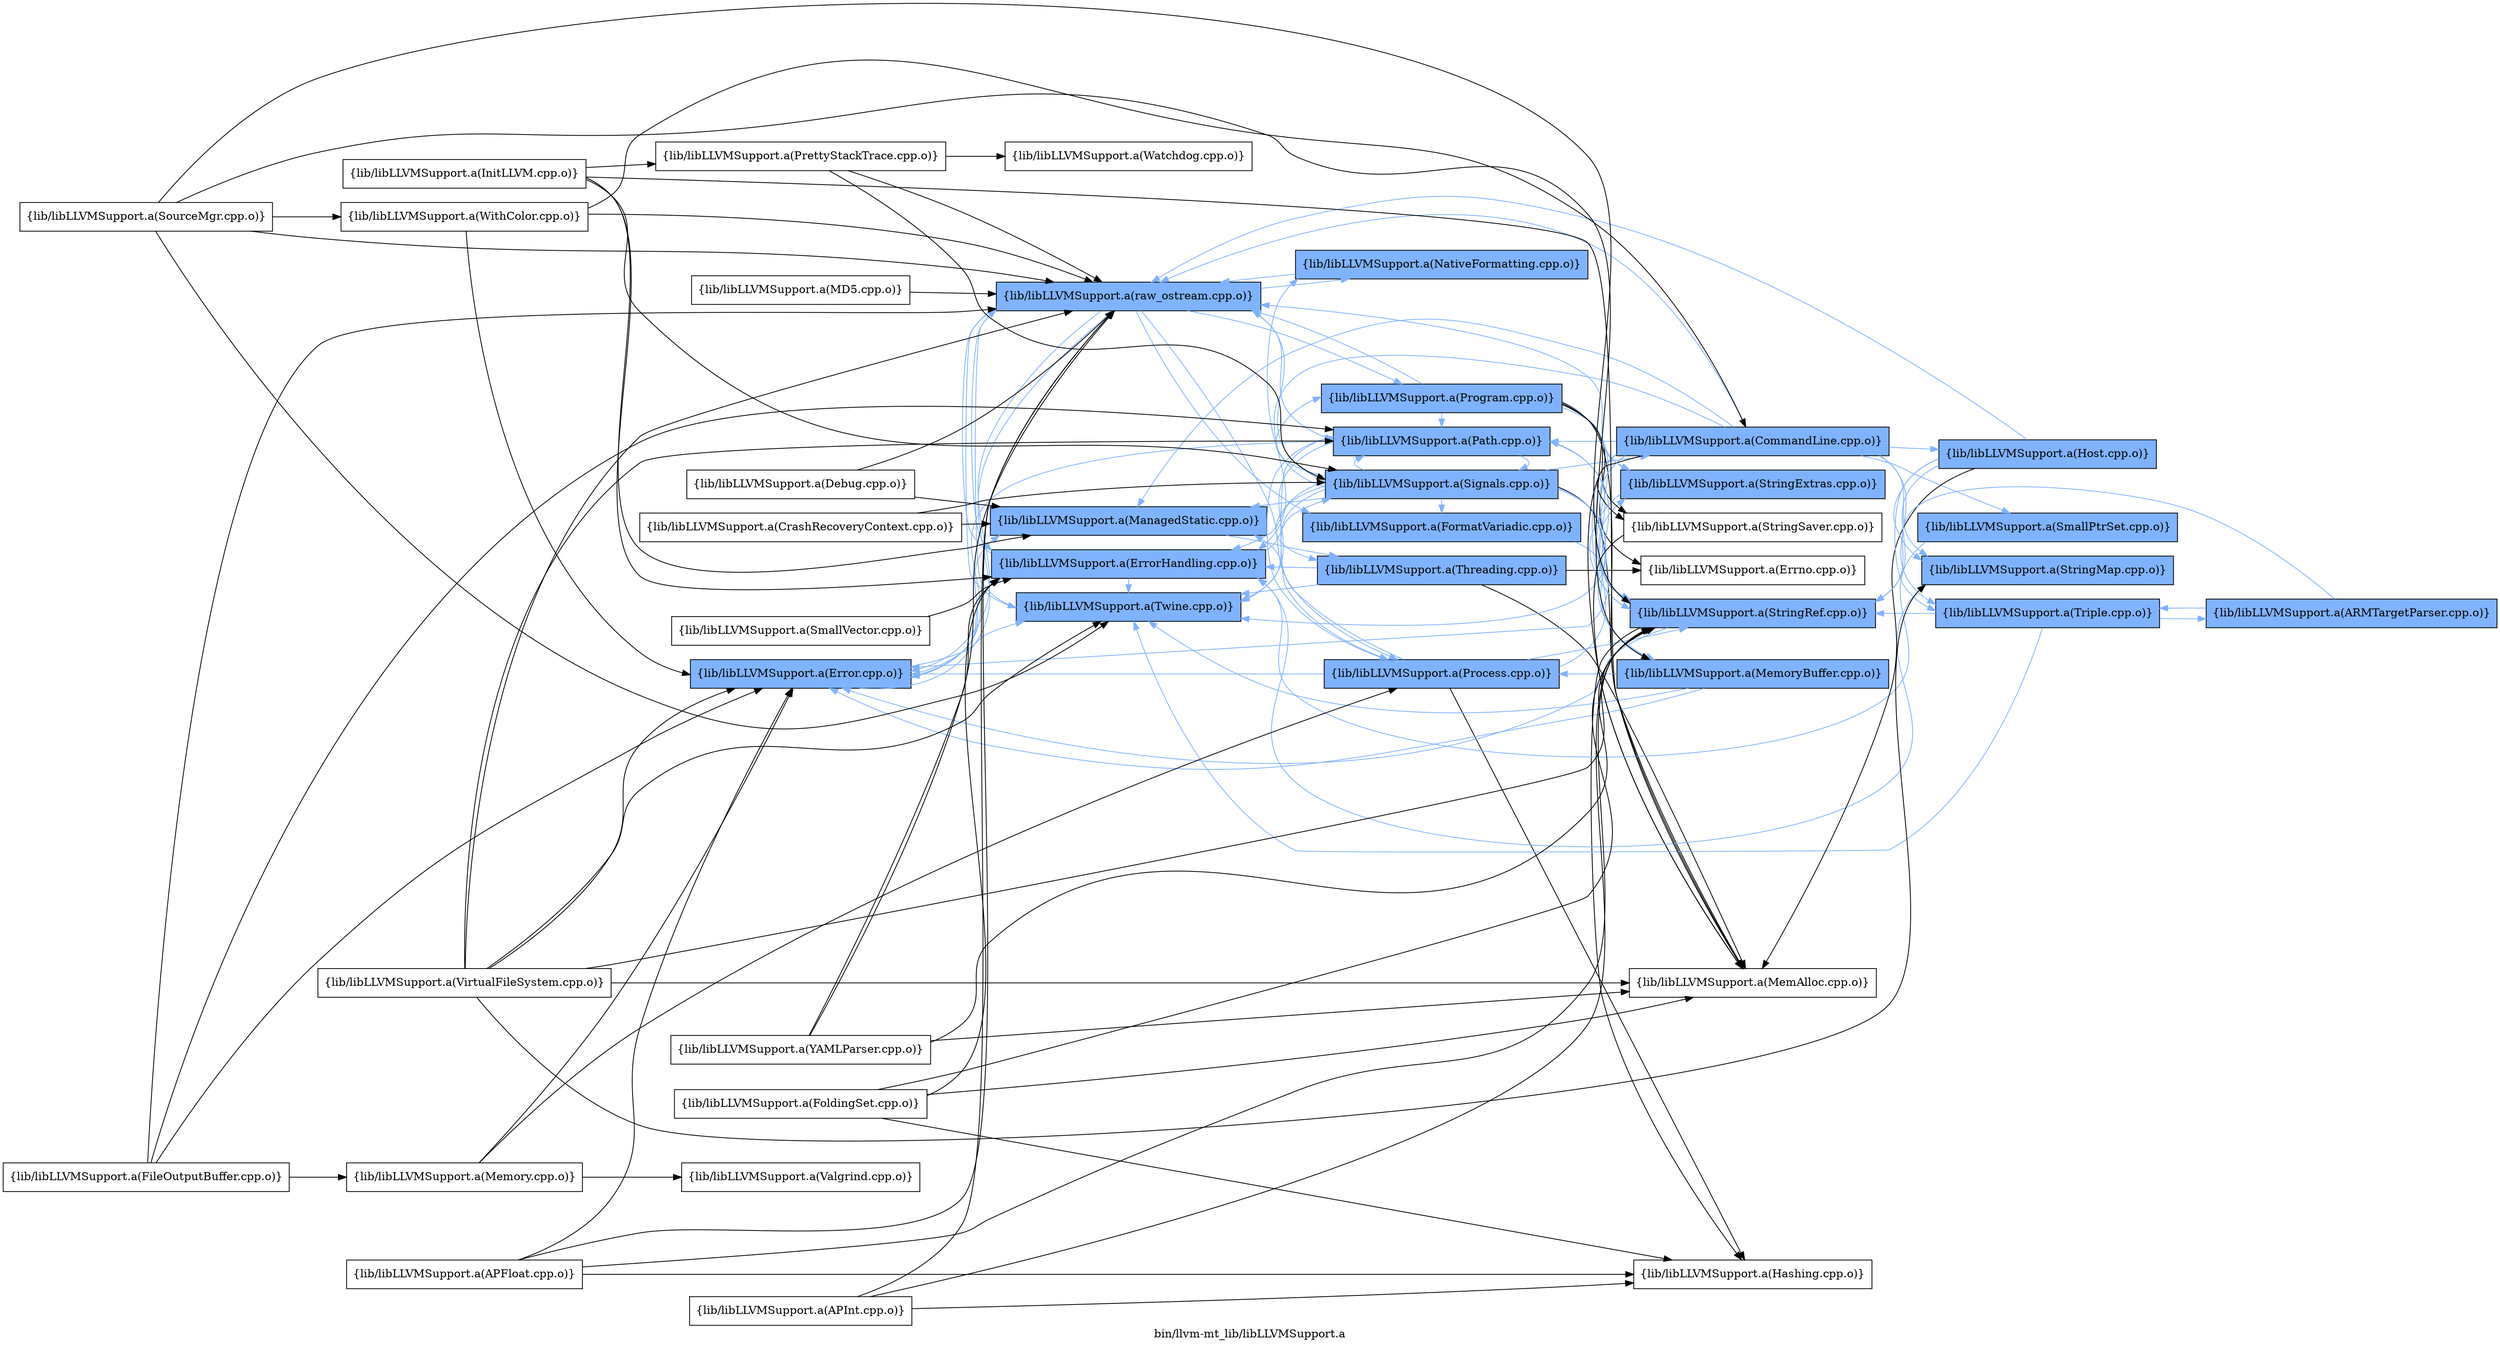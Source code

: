 digraph "bin/llvm-mt_lib/libLLVMSupport.a" {
	label="bin/llvm-mt_lib/libLLVMSupport.a";
	rankdir=LR;
	{ rank=same; Node0x55e2881289a8;  }
	{ rank=same; Node0x55e288128188; Node0x55e288129628; Node0x55e2881278c8; Node0x55e288127d28;  }
	{ rank=same; Node0x55e288127be8; Node0x55e2881297b8; Node0x55e288128458; Node0x55e2881281d8; Node0x55e2881284a8; Node0x55e288127b98; Node0x55e288128098;  }
	{ rank=same; Node0x55e2881277d8; Node0x55e288128958; Node0x55e288128728; Node0x55e288128ae8; Node0x55e2881282c8; Node0x55e2881292b8; Node0x55e288128a48; Node0x55e288129808;  }
	{ rank=same; Node0x55e288127918; Node0x55e288127e68; Node0x55e2881299e8; Node0x55e288128f98;  }
	{ rank=same; Node0x55e2881289a8;  }
	{ rank=same; Node0x55e288128188; Node0x55e288129628; Node0x55e2881278c8; Node0x55e288127d28;  }
	{ rank=same; Node0x55e288127be8; Node0x55e2881297b8; Node0x55e288128458; Node0x55e2881281d8; Node0x55e2881284a8; Node0x55e288127b98; Node0x55e288128098;  }
	{ rank=same; Node0x55e2881277d8; Node0x55e288128958; Node0x55e288128728; Node0x55e288128ae8; Node0x55e2881282c8; Node0x55e2881292b8; Node0x55e288128a48; Node0x55e288129808;  }
	{ rank=same; Node0x55e288127918; Node0x55e288127e68; Node0x55e2881299e8; Node0x55e288128f98;  }

	Node0x55e2881289a8 [shape=record,shape=box,group=1,style=filled,fillcolor="0.600000 0.5 1",label="{lib/libLLVMSupport.a(Error.cpp.o)}"];
	Node0x55e2881289a8 -> Node0x55e288128188[color="0.600000 0.5 1"];
	Node0x55e2881289a8 -> Node0x55e288129628[color="0.600000 0.5 1"];
	Node0x55e2881289a8 -> Node0x55e2881278c8[color="0.600000 0.5 1"];
	Node0x55e2881289a8 -> Node0x55e288127d28[color="0.600000 0.5 1"];
	Node0x55e288127d78 [shape=record,shape=box,group=0,label="{lib/libLLVMSupport.a(FileOutputBuffer.cpp.o)}"];
	Node0x55e288127d78 -> Node0x55e2881289a8;
	Node0x55e288127d78 -> Node0x55e288127d28;
	Node0x55e288127d78 -> Node0x55e288129088;
	Node0x55e288127d78 -> Node0x55e2881284a8;
	Node0x55e2881298f8 [shape=record,shape=box,group=0,label="{lib/libLLVMSupport.a(InitLLVM.cpp.o)}"];
	Node0x55e2881298f8 -> Node0x55e288128188;
	Node0x55e2881298f8 -> Node0x55e288129628;
	Node0x55e2881298f8 -> Node0x55e288128958;
	Node0x55e2881298f8 -> Node0x55e288129358;
	Node0x55e2881298f8 -> Node0x55e288127be8;
	Node0x55e288128958 [shape=record,shape=box,group=0,label="{lib/libLLVMSupport.a(MemAlloc.cpp.o)}"];
	Node0x55e288128728 [shape=record,shape=box,group=1,style=filled,fillcolor="0.600000 0.5 1",label="{lib/libLLVMSupport.a(MemoryBuffer.cpp.o)}"];
	Node0x55e288128728 -> Node0x55e2881289a8[color="0.600000 0.5 1"];
	Node0x55e288128728 -> Node0x55e2881278c8[color="0.600000 0.5 1"];
	Node0x55e288128728 -> Node0x55e2881284a8[color="0.600000 0.5 1"];
	Node0x55e288128728 -> Node0x55e288127b98[color="0.600000 0.5 1"];
	Node0x55e2881278c8 [shape=record,shape=box,group=1,style=filled,fillcolor="0.600000 0.5 1",label="{lib/libLLVMSupport.a(Twine.cpp.o)}"];
	Node0x55e2881278c8 -> Node0x55e288127d28[color="0.600000 0.5 1"];
	Node0x55e288128ef8 [shape=record,shape=box,group=0,label="{lib/libLLVMSupport.a(WithColor.cpp.o)}"];
	Node0x55e288128ef8 -> Node0x55e2881277d8;
	Node0x55e288128ef8 -> Node0x55e2881289a8;
	Node0x55e288128ef8 -> Node0x55e288127d28;
	Node0x55e288127d28 [shape=record,shape=box,group=1,style=filled,fillcolor="0.600000 0.5 1",label="{lib/libLLVMSupport.a(raw_ostream.cpp.o)}"];
	Node0x55e288127d28 -> Node0x55e2881289a8[color="0.600000 0.5 1"];
	Node0x55e288127d28 -> Node0x55e288128188[color="0.600000 0.5 1"];
	Node0x55e288127d28 -> Node0x55e2881278c8[color="0.600000 0.5 1"];
	Node0x55e288127d28 -> Node0x55e288128458[color="0.600000 0.5 1"];
	Node0x55e288127d28 -> Node0x55e2881281d8[color="0.600000 0.5 1"];
	Node0x55e288127d28 -> Node0x55e2881284a8[color="0.600000 0.5 1"];
	Node0x55e288127d28 -> Node0x55e288127b98[color="0.600000 0.5 1"];
	Node0x55e288127d28 -> Node0x55e288128098[color="0.600000 0.5 1"];
	Node0x55e288127e68 [shape=record,shape=box,group=1,style=filled,fillcolor="0.600000 0.5 1",label="{lib/libLLVMSupport.a(StringMap.cpp.o)}"];
	Node0x55e288127e68 -> Node0x55e288128188[color="0.600000 0.5 1"];
	Node0x55e288128ae8 [shape=record,shape=box,group=1,style=filled,fillcolor="0.600000 0.5 1",label="{lib/libLLVMSupport.a(StringRef.cpp.o)}"];
	Node0x55e288128ae8 -> Node0x55e2881289a8[color="0.600000 0.5 1"];
	Node0x55e288128ae8 -> Node0x55e2881292b8;
	Node0x55e2881277d8 [shape=record,shape=box,group=1,style=filled,fillcolor="0.600000 0.5 1",label="{lib/libLLVMSupport.a(CommandLine.cpp.o)}"];
	Node0x55e2881277d8 -> Node0x55e2881289a8[color="0.600000 0.5 1"];
	Node0x55e2881277d8 -> Node0x55e288128188[color="0.600000 0.5 1"];
	Node0x55e2881277d8 -> Node0x55e288129628[color="0.600000 0.5 1"];
	Node0x55e2881277d8 -> Node0x55e288128958;
	Node0x55e2881277d8 -> Node0x55e288127918[color="0.600000 0.5 1"];
	Node0x55e2881277d8 -> Node0x55e288127e68[color="0.600000 0.5 1"];
	Node0x55e2881277d8 -> Node0x55e288129808;
	Node0x55e2881277d8 -> Node0x55e288128ae8[color="0.600000 0.5 1"];
	Node0x55e2881277d8 -> Node0x55e2881299e8[color="0.600000 0.5 1"];
	Node0x55e2881277d8 -> Node0x55e2881278c8[color="0.600000 0.5 1"];
	Node0x55e2881277d8 -> Node0x55e288127d28[color="0.600000 0.5 1"];
	Node0x55e2881277d8 -> Node0x55e288128f98[color="0.600000 0.5 1"];
	Node0x55e2881277d8 -> Node0x55e2881284a8[color="0.600000 0.5 1"];
	Node0x55e288128188 [shape=record,shape=box,group=1,style=filled,fillcolor="0.600000 0.5 1",label="{lib/libLLVMSupport.a(ErrorHandling.cpp.o)}"];
	Node0x55e288128188 -> Node0x55e2881278c8[color="0.600000 0.5 1"];
	Node0x55e288128188 -> Node0x55e288127d28[color="0.600000 0.5 1"];
	Node0x55e288128188 -> Node0x55e288127be8[color="0.600000 0.5 1"];
	Node0x55e288129628 [shape=record,shape=box,group=1,style=filled,fillcolor="0.600000 0.5 1",label="{lib/libLLVMSupport.a(ManagedStatic.cpp.o)}"];
	Node0x55e288129628 -> Node0x55e2881297b8[color="0.600000 0.5 1"];
	Node0x55e288127918 [shape=record,shape=box,group=1,style=filled,fillcolor="0.600000 0.5 1",label="{lib/libLLVMSupport.a(SmallPtrSet.cpp.o)}"];
	Node0x55e288127918 -> Node0x55e288128188[color="0.600000 0.5 1"];
	Node0x55e288129808 [shape=record,shape=box,group=0,label="{lib/libLLVMSupport.a(StringSaver.cpp.o)}"];
	Node0x55e288129808 -> Node0x55e288128958;
	Node0x55e2881299e8 [shape=record,shape=box,group=1,style=filled,fillcolor="0.600000 0.5 1",label="{lib/libLLVMSupport.a(Triple.cpp.o)}"];
	Node0x55e2881299e8 -> Node0x55e288128ae8[color="0.600000 0.5 1"];
	Node0x55e2881299e8 -> Node0x55e2881293a8[color="0.600000 0.5 1"];
	Node0x55e2881299e8 -> Node0x55e2881278c8[color="0.600000 0.5 1"];
	Node0x55e288128f98 [shape=record,shape=box,group=1,style=filled,fillcolor="0.600000 0.5 1",label="{lib/libLLVMSupport.a(Host.cpp.o)}"];
	Node0x55e288128f98 -> Node0x55e288128958;
	Node0x55e288128f98 -> Node0x55e288127e68[color="0.600000 0.5 1"];
	Node0x55e288128f98 -> Node0x55e288128ae8[color="0.600000 0.5 1"];
	Node0x55e288128f98 -> Node0x55e2881299e8[color="0.600000 0.5 1"];
	Node0x55e288128f98 -> Node0x55e288127d28[color="0.600000 0.5 1"];
	Node0x55e2881284a8 [shape=record,shape=box,group=1,style=filled,fillcolor="0.600000 0.5 1",label="{lib/libLLVMSupport.a(Path.cpp.o)}"];
	Node0x55e2881284a8 -> Node0x55e2881289a8[color="0.600000 0.5 1"];
	Node0x55e2881284a8 -> Node0x55e288128ae8[color="0.600000 0.5 1"];
	Node0x55e2881284a8 -> Node0x55e2881278c8[color="0.600000 0.5 1"];
	Node0x55e2881284a8 -> Node0x55e288127b98[color="0.600000 0.5 1"];
	Node0x55e2881284a8 -> Node0x55e288127be8[color="0.600000 0.5 1"];
	Node0x55e288127be8 [shape=record,shape=box,group=1,style=filled,fillcolor="0.600000 0.5 1",label="{lib/libLLVMSupport.a(Signals.cpp.o)}"];
	Node0x55e288127be8 -> Node0x55e2881277d8[color="0.600000 0.5 1"];
	Node0x55e288127be8 -> Node0x55e288128188[color="0.600000 0.5 1"];
	Node0x55e288127be8 -> Node0x55e288129628[color="0.600000 0.5 1"];
	Node0x55e288127be8 -> Node0x55e288128958;
	Node0x55e288127be8 -> Node0x55e288128728[color="0.600000 0.5 1"];
	Node0x55e288127be8 -> Node0x55e288128ae8[color="0.600000 0.5 1"];
	Node0x55e288127be8 -> Node0x55e2881278c8[color="0.600000 0.5 1"];
	Node0x55e288127be8 -> Node0x55e288127d28[color="0.600000 0.5 1"];
	Node0x55e288127be8 -> Node0x55e288128458[color="0.600000 0.5 1"];
	Node0x55e288127be8 -> Node0x55e2881281d8[color="0.600000 0.5 1"];
	Node0x55e288127be8 -> Node0x55e2881284a8[color="0.600000 0.5 1"];
	Node0x55e288127be8 -> Node0x55e288128098[color="0.600000 0.5 1"];
	Node0x55e288127be8 -> Node0x55e2881297b8[color="0.600000 0.5 1"];
	Node0x55e2881284f8 [shape=record,shape=box,group=0,label="{lib/libLLVMSupport.a(Debug.cpp.o)}"];
	Node0x55e2881284f8 -> Node0x55e288129628;
	Node0x55e2881284f8 -> Node0x55e288127d28;
	Node0x55e288129088 [shape=record,shape=box,group=0,label="{lib/libLLVMSupport.a(Memory.cpp.o)}"];
	Node0x55e288129088 -> Node0x55e2881289a8;
	Node0x55e288129088 -> Node0x55e288127b98;
	Node0x55e288129088 -> Node0x55e288127648;
	Node0x55e288129358 [shape=record,shape=box,group=0,label="{lib/libLLVMSupport.a(PrettyStackTrace.cpp.o)}"];
	Node0x55e288129358 -> Node0x55e288127d28;
	Node0x55e288129358 -> Node0x55e288127be8;
	Node0x55e288129358 -> Node0x55e288127e18;
	Node0x55e2881297b8 [shape=record,shape=box,group=1,style=filled,fillcolor="0.600000 0.5 1",label="{lib/libLLVMSupport.a(Threading.cpp.o)}"];
	Node0x55e2881297b8 -> Node0x55e288128188[color="0.600000 0.5 1"];
	Node0x55e2881297b8 -> Node0x55e288128958;
	Node0x55e2881297b8 -> Node0x55e2881278c8[color="0.600000 0.5 1"];
	Node0x55e2881297b8 -> Node0x55e2881282c8;
	Node0x55e288127b98 [shape=record,shape=box,group=1,style=filled,fillcolor="0.600000 0.5 1",label="{lib/libLLVMSupport.a(Process.cpp.o)}"];
	Node0x55e288127b98 -> Node0x55e2881289a8[color="0.600000 0.5 1"];
	Node0x55e288127b98 -> Node0x55e288129628[color="0.600000 0.5 1"];
	Node0x55e288127b98 -> Node0x55e288128ae8[color="0.600000 0.5 1"];
	Node0x55e288127b98 -> Node0x55e2881292b8;
	Node0x55e288127b98 -> Node0x55e2881284a8[color="0.600000 0.5 1"];
	Node0x55e288127b98 -> Node0x55e288128a48[color="0.600000 0.5 1"];
	Node0x55e288127e18 [shape=record,shape=box,group=0,label="{lib/libLLVMSupport.a(Watchdog.cpp.o)}"];
	Node0x55e288128598 [shape=record,shape=box,group=0,label="{lib/libLLVMSupport.a(SmallVector.cpp.o)}"];
	Node0x55e288128598 -> Node0x55e288128188;
	Node0x55e2881292b8 [shape=record,shape=box,group=0,label="{lib/libLLVMSupport.a(Hashing.cpp.o)}"];
	Node0x55e288127dc8 [shape=record,shape=box,group=0,label="{lib/libLLVMSupport.a(APFloat.cpp.o)}"];
	Node0x55e288127dc8 -> Node0x55e2881289a8;
	Node0x55e288127dc8 -> Node0x55e288128ae8;
	Node0x55e288127dc8 -> Node0x55e2881292b8;
	Node0x55e288127dc8 -> Node0x55e288127d28;
	Node0x55e288128638 [shape=record,shape=box,group=0,label="{lib/libLLVMSupport.a(APInt.cpp.o)}"];
	Node0x55e288128638 -> Node0x55e288128ae8;
	Node0x55e288128638 -> Node0x55e2881292b8;
	Node0x55e288128638 -> Node0x55e288127d28;
	Node0x55e2881279b8 [shape=record,shape=box,group=0,label="{lib/libLLVMSupport.a(FoldingSet.cpp.o)}"];
	Node0x55e2881279b8 -> Node0x55e288128188;
	Node0x55e2881279b8 -> Node0x55e288128958;
	Node0x55e2881279b8 -> Node0x55e288128ae8;
	Node0x55e2881279b8 -> Node0x55e2881292b8;
	Node0x55e2881293a8 [shape=record,shape=box,group=1,style=filled,fillcolor="0.600000 0.5 1",label="{lib/libLLVMSupport.a(ARMTargetParser.cpp.o)}"];
	Node0x55e2881293a8 -> Node0x55e288128ae8[color="0.600000 0.5 1"];
	Node0x55e2881293a8 -> Node0x55e2881299e8[color="0.600000 0.5 1"];
	Node0x55e2881275f8 [shape=record,shape=box,group=0,label="{lib/libLLVMSupport.a(VirtualFileSystem.cpp.o)}"];
	Node0x55e2881275f8 -> Node0x55e2881289a8;
	Node0x55e2881275f8 -> Node0x55e288128958;
	Node0x55e2881275f8 -> Node0x55e288127e68;
	Node0x55e2881275f8 -> Node0x55e288128ae8;
	Node0x55e2881275f8 -> Node0x55e2881278c8;
	Node0x55e2881275f8 -> Node0x55e288127d28;
	Node0x55e2881275f8 -> Node0x55e2881284a8;
	Node0x55e288128778 [shape=record,shape=box,group=0,label="{lib/libLLVMSupport.a(SourceMgr.cpp.o)}"];
	Node0x55e288128778 -> Node0x55e288128728;
	Node0x55e288128778 -> Node0x55e288128ae8;
	Node0x55e288128778 -> Node0x55e2881278c8;
	Node0x55e288128778 -> Node0x55e288128ef8;
	Node0x55e288128778 -> Node0x55e288127d28;
	Node0x55e288128c28 [shape=record,shape=box,group=0,label="{lib/libLLVMSupport.a(YAMLParser.cpp.o)}"];
	Node0x55e288128c28 -> Node0x55e288128188;
	Node0x55e288128c28 -> Node0x55e288128958;
	Node0x55e288128c28 -> Node0x55e288128ae8;
	Node0x55e288128c28 -> Node0x55e288127d28;
	Node0x55e288128458 [shape=record,shape=box,group=1,style=filled,fillcolor="0.600000 0.5 1",label="{lib/libLLVMSupport.a(NativeFormatting.cpp.o)}"];
	Node0x55e288128458 -> Node0x55e288127d28[color="0.600000 0.5 1"];
	Node0x55e2881281d8 [shape=record,shape=box,group=1,style=filled,fillcolor="0.600000 0.5 1",label="{lib/libLLVMSupport.a(FormatVariadic.cpp.o)}"];
	Node0x55e2881281d8 -> Node0x55e288128ae8[color="0.600000 0.5 1"];
	Node0x55e288128098 [shape=record,shape=box,group=1,style=filled,fillcolor="0.600000 0.5 1",label="{lib/libLLVMSupport.a(Program.cpp.o)}"];
	Node0x55e288128098 -> Node0x55e288128958;
	Node0x55e288128098 -> Node0x55e288129808;
	Node0x55e288128098 -> Node0x55e288128ae8[color="0.600000 0.5 1"];
	Node0x55e288128098 -> Node0x55e288127d28[color="0.600000 0.5 1"];
	Node0x55e288128098 -> Node0x55e2881284a8[color="0.600000 0.5 1"];
	Node0x55e288128098 -> Node0x55e288128a48[color="0.600000 0.5 1"];
	Node0x55e288128098 -> Node0x55e2881282c8;
	Node0x55e288127648 [shape=record,shape=box,group=0,label="{lib/libLLVMSupport.a(Valgrind.cpp.o)}"];
	Node0x55e2881273c8 [shape=record,shape=box,group=0,label="{lib/libLLVMSupport.a(MD5.cpp.o)}"];
	Node0x55e2881273c8 -> Node0x55e288127d28;
	Node0x55e288128a48 [shape=record,shape=box,group=1,style=filled,fillcolor="0.600000 0.5 1",label="{lib/libLLVMSupport.a(StringExtras.cpp.o)}"];
	Node0x55e288128a48 -> Node0x55e288128ae8[color="0.600000 0.5 1"];
	Node0x55e288128a48 -> Node0x55e288127d28[color="0.600000 0.5 1"];
	Node0x55e288129ad8 [shape=record,shape=box,group=0,label="{lib/libLLVMSupport.a(CrashRecoveryContext.cpp.o)}"];
	Node0x55e288129ad8 -> Node0x55e288129628;
	Node0x55e288129ad8 -> Node0x55e288127be8;
	Node0x55e2881282c8 [shape=record,shape=box,group=0,label="{lib/libLLVMSupport.a(Errno.cpp.o)}"];
}
